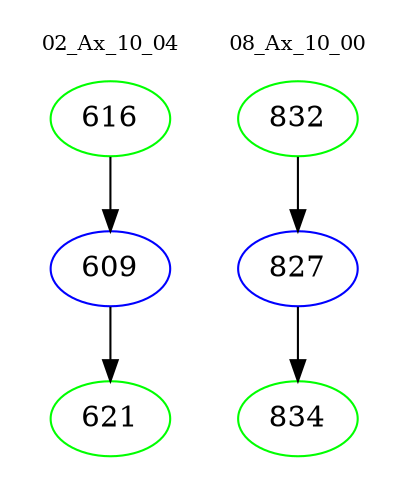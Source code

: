 digraph{
subgraph cluster_0 {
color = white
label = "02_Ax_10_04";
fontsize=10;
T0_616 [label="616", color="green"]
T0_616 -> T0_609 [color="black"]
T0_609 [label="609", color="blue"]
T0_609 -> T0_621 [color="black"]
T0_621 [label="621", color="green"]
}
subgraph cluster_1 {
color = white
label = "08_Ax_10_00";
fontsize=10;
T1_832 [label="832", color="green"]
T1_832 -> T1_827 [color="black"]
T1_827 [label="827", color="blue"]
T1_827 -> T1_834 [color="black"]
T1_834 [label="834", color="green"]
}
}
